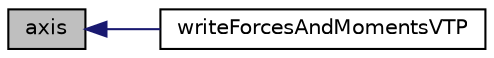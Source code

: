 digraph "axis"
{
  bgcolor="transparent";
  edge [fontname="Helvetica",fontsize="10",labelfontname="Helvetica",labelfontsize="10"];
  node [fontname="Helvetica",fontsize="10",shape=record];
  rankdir="LR";
  Node1 [label="axis",height=0.2,width=0.4,color="black", fillcolor="grey75", style="filled" fontcolor="black"];
  Node1 -> Node2 [dir="back",color="midnightblue",fontsize="10",style="solid",fontname="Helvetica"];
  Node2 [label="writeForcesAndMomentsVTP",height=0.2,width=0.4,color="black",URL="$classFoam_1_1lumpedPointMovement.html#a5a1c5e93fa5e9d4975a685b24b1d69fc",tooltip="Write forces on points as VTK PolyData format. "];
}
